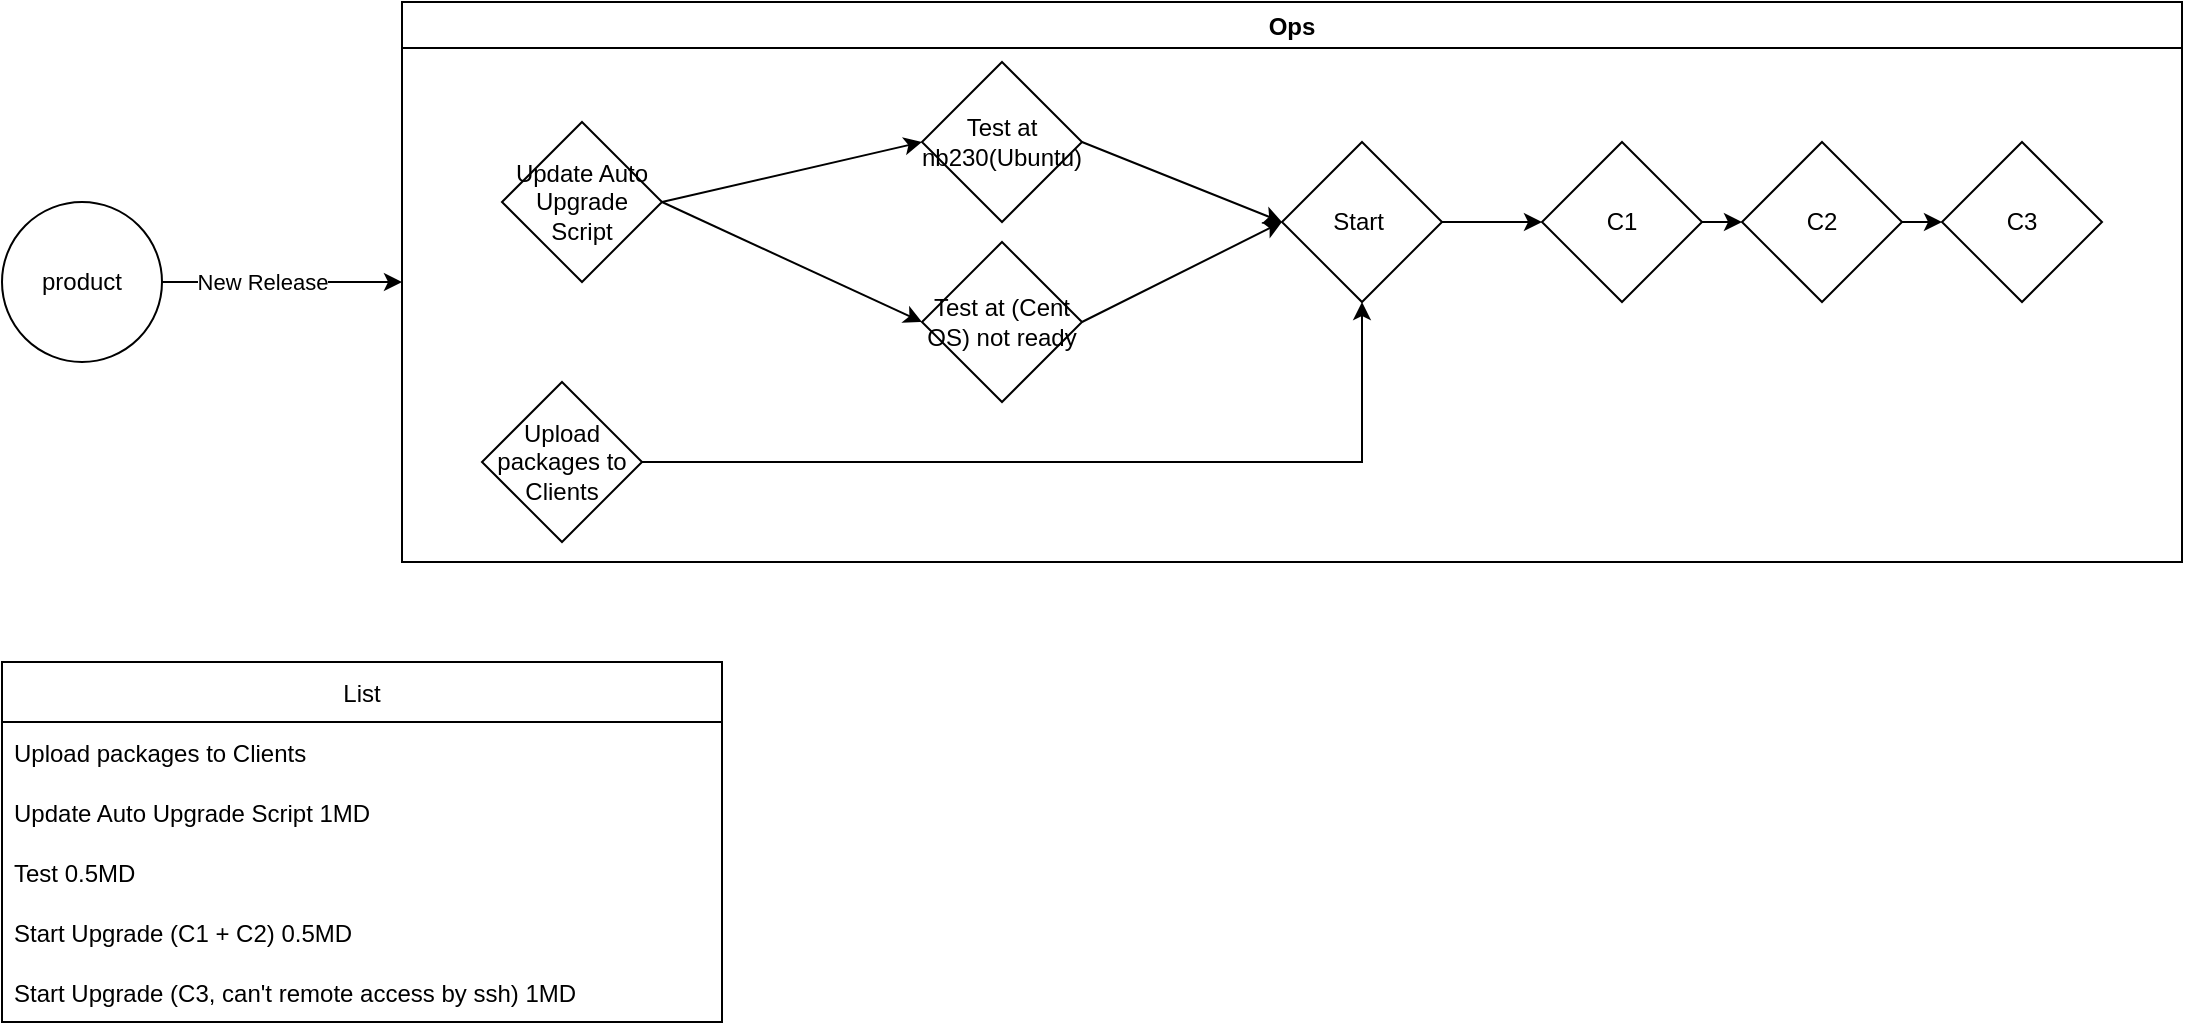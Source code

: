 <mxfile version="15.5.9" type="github">
  <diagram id="WMZ49jixNT1sI_v1qL2q" name="Page-1">
    <mxGraphModel dx="1550" dy="832" grid="1" gridSize="10" guides="1" tooltips="1" connect="1" arrows="1" fold="1" page="1" pageScale="1" pageWidth="850" pageHeight="1100" math="0" shadow="0">
      <root>
        <mxCell id="0" />
        <mxCell id="1" parent="0" />
        <mxCell id="ybdO_HFeEsixN0G0Ifar-1" value="product" style="ellipse;whiteSpace=wrap;html=1;aspect=fixed;" vertex="1" parent="1">
          <mxGeometry x="40" y="320" width="80" height="80" as="geometry" />
        </mxCell>
        <mxCell id="ybdO_HFeEsixN0G0Ifar-2" value="" style="endArrow=classic;html=1;rounded=0;exitX=1;exitY=0.5;exitDx=0;exitDy=0;entryX=0;entryY=0.5;entryDx=0;entryDy=0;" edge="1" parent="1" source="ybdO_HFeEsixN0G0Ifar-1" target="ybdO_HFeEsixN0G0Ifar-4">
          <mxGeometry width="50" height="50" relative="1" as="geometry">
            <mxPoint x="-40" y="100" as="sourcePoint" />
            <mxPoint x="-20" y="250" as="targetPoint" />
          </mxGeometry>
        </mxCell>
        <mxCell id="ybdO_HFeEsixN0G0Ifar-3" value="New Release" style="edgeLabel;html=1;align=center;verticalAlign=middle;resizable=0;points=[];" vertex="1" connectable="0" parent="ybdO_HFeEsixN0G0Ifar-2">
          <mxGeometry x="0.177" y="1" relative="1" as="geometry">
            <mxPoint x="-21" y="1" as="offset" />
          </mxGeometry>
        </mxCell>
        <mxCell id="ybdO_HFeEsixN0G0Ifar-4" value="Ops" style="swimlane;" vertex="1" parent="1">
          <mxGeometry x="240" y="220" width="890" height="280" as="geometry" />
        </mxCell>
        <mxCell id="ybdO_HFeEsixN0G0Ifar-5" value="Update Auto Upgrade Script" style="rhombus;whiteSpace=wrap;html=1;" vertex="1" parent="ybdO_HFeEsixN0G0Ifar-4">
          <mxGeometry x="50" y="60" width="80" height="80" as="geometry" />
        </mxCell>
        <mxCell id="ybdO_HFeEsixN0G0Ifar-6" value="" style="endArrow=classic;html=1;rounded=0;exitX=1;exitY=0.5;exitDx=0;exitDy=0;entryX=0;entryY=0.5;entryDx=0;entryDy=0;" edge="1" parent="ybdO_HFeEsixN0G0Ifar-4" source="ybdO_HFeEsixN0G0Ifar-5" target="ybdO_HFeEsixN0G0Ifar-8">
          <mxGeometry width="50" height="50" relative="1" as="geometry">
            <mxPoint x="60" y="210" as="sourcePoint" />
            <mxPoint x="290" y="100" as="targetPoint" />
          </mxGeometry>
        </mxCell>
        <mxCell id="ybdO_HFeEsixN0G0Ifar-8" value="Test at nb230(Ubuntu)" style="rhombus;whiteSpace=wrap;html=1;" vertex="1" parent="ybdO_HFeEsixN0G0Ifar-4">
          <mxGeometry x="260" y="30" width="80" height="80" as="geometry" />
        </mxCell>
        <mxCell id="ybdO_HFeEsixN0G0Ifar-10" value="Test at (Cent OS) not ready" style="rhombus;whiteSpace=wrap;html=1;" vertex="1" parent="ybdO_HFeEsixN0G0Ifar-4">
          <mxGeometry x="260" y="120" width="80" height="80" as="geometry" />
        </mxCell>
        <mxCell id="ybdO_HFeEsixN0G0Ifar-9" value="" style="endArrow=classic;html=1;rounded=0;exitX=1;exitY=0.5;exitDx=0;exitDy=0;entryX=0;entryY=0.5;entryDx=0;entryDy=0;" edge="1" parent="ybdO_HFeEsixN0G0Ifar-4" source="ybdO_HFeEsixN0G0Ifar-5" target="ybdO_HFeEsixN0G0Ifar-10">
          <mxGeometry width="50" height="50" relative="1" as="geometry">
            <mxPoint x="60" y="210" as="sourcePoint" />
            <mxPoint x="270" y="160" as="targetPoint" />
          </mxGeometry>
        </mxCell>
        <mxCell id="ybdO_HFeEsixN0G0Ifar-12" value="Start&amp;nbsp;" style="rhombus;whiteSpace=wrap;html=1;" vertex="1" parent="ybdO_HFeEsixN0G0Ifar-4">
          <mxGeometry x="440" y="70" width="80" height="80" as="geometry" />
        </mxCell>
        <mxCell id="ybdO_HFeEsixN0G0Ifar-11" value="" style="endArrow=classic;html=1;rounded=0;exitX=1;exitY=0.5;exitDx=0;exitDy=0;entryX=0;entryY=0.5;entryDx=0;entryDy=0;" edge="1" parent="ybdO_HFeEsixN0G0Ifar-4" source="ybdO_HFeEsixN0G0Ifar-10" target="ybdO_HFeEsixN0G0Ifar-12">
          <mxGeometry width="50" height="50" relative="1" as="geometry">
            <mxPoint x="60" y="210" as="sourcePoint" />
            <mxPoint x="420" y="120" as="targetPoint" />
          </mxGeometry>
        </mxCell>
        <mxCell id="ybdO_HFeEsixN0G0Ifar-13" value="" style="endArrow=classic;html=1;rounded=0;exitX=1;exitY=0.5;exitDx=0;exitDy=0;entryX=0;entryY=0.5;entryDx=0;entryDy=0;" edge="1" parent="ybdO_HFeEsixN0G0Ifar-4" source="ybdO_HFeEsixN0G0Ifar-8" target="ybdO_HFeEsixN0G0Ifar-12">
          <mxGeometry width="50" height="50" relative="1" as="geometry">
            <mxPoint x="60" y="210" as="sourcePoint" />
            <mxPoint x="110" y="160" as="targetPoint" />
          </mxGeometry>
        </mxCell>
        <mxCell id="ybdO_HFeEsixN0G0Ifar-15" value="C1" style="rhombus;whiteSpace=wrap;html=1;" vertex="1" parent="ybdO_HFeEsixN0G0Ifar-4">
          <mxGeometry x="570" y="70" width="80" height="80" as="geometry" />
        </mxCell>
        <mxCell id="ybdO_HFeEsixN0G0Ifar-14" value="" style="endArrow=classic;html=1;rounded=0;exitX=1;exitY=0.5;exitDx=0;exitDy=0;entryX=0;entryY=0.5;entryDx=0;entryDy=0;" edge="1" parent="ybdO_HFeEsixN0G0Ifar-4" source="ybdO_HFeEsixN0G0Ifar-12" target="ybdO_HFeEsixN0G0Ifar-15">
          <mxGeometry width="50" height="50" relative="1" as="geometry">
            <mxPoint x="60" y="210" as="sourcePoint" />
            <mxPoint x="600" y="110" as="targetPoint" />
          </mxGeometry>
        </mxCell>
        <mxCell id="ybdO_HFeEsixN0G0Ifar-16" value="C2" style="rhombus;whiteSpace=wrap;html=1;" vertex="1" parent="ybdO_HFeEsixN0G0Ifar-4">
          <mxGeometry x="670" y="70" width="80" height="80" as="geometry" />
        </mxCell>
        <mxCell id="ybdO_HFeEsixN0G0Ifar-17" value="C3" style="rhombus;whiteSpace=wrap;html=1;" vertex="1" parent="ybdO_HFeEsixN0G0Ifar-4">
          <mxGeometry x="770" y="70" width="80" height="80" as="geometry" />
        </mxCell>
        <mxCell id="ybdO_HFeEsixN0G0Ifar-18" value="" style="endArrow=classic;html=1;rounded=0;exitX=1;exitY=0.5;exitDx=0;exitDy=0;entryX=0;entryY=0.5;entryDx=0;entryDy=0;" edge="1" parent="ybdO_HFeEsixN0G0Ifar-4" source="ybdO_HFeEsixN0G0Ifar-15" target="ybdO_HFeEsixN0G0Ifar-16">
          <mxGeometry width="50" height="50" relative="1" as="geometry">
            <mxPoint x="60" y="210" as="sourcePoint" />
            <mxPoint x="110" y="160" as="targetPoint" />
          </mxGeometry>
        </mxCell>
        <mxCell id="ybdO_HFeEsixN0G0Ifar-19" value="" style="endArrow=classic;html=1;rounded=0;exitX=1;exitY=0.5;exitDx=0;exitDy=0;entryX=0;entryY=0.5;entryDx=0;entryDy=0;" edge="1" parent="ybdO_HFeEsixN0G0Ifar-4" source="ybdO_HFeEsixN0G0Ifar-16" target="ybdO_HFeEsixN0G0Ifar-17">
          <mxGeometry width="50" height="50" relative="1" as="geometry">
            <mxPoint x="60" y="210" as="sourcePoint" />
            <mxPoint x="110" y="160" as="targetPoint" />
          </mxGeometry>
        </mxCell>
        <mxCell id="ybdO_HFeEsixN0G0Ifar-25" value="Upload packages to Clients" style="rhombus;whiteSpace=wrap;html=1;" vertex="1" parent="ybdO_HFeEsixN0G0Ifar-4">
          <mxGeometry x="40" y="190" width="80" height="80" as="geometry" />
        </mxCell>
        <mxCell id="ybdO_HFeEsixN0G0Ifar-27" value="" style="endArrow=classic;html=1;rounded=0;exitX=1;exitY=0.5;exitDx=0;exitDy=0;entryX=0.5;entryY=1;entryDx=0;entryDy=0;" edge="1" parent="ybdO_HFeEsixN0G0Ifar-4" source="ybdO_HFeEsixN0G0Ifar-25" target="ybdO_HFeEsixN0G0Ifar-12">
          <mxGeometry width="50" height="50" relative="1" as="geometry">
            <mxPoint x="440" y="160" as="sourcePoint" />
            <mxPoint x="490" y="110" as="targetPoint" />
            <Array as="points">
              <mxPoint x="480" y="230" />
            </Array>
          </mxGeometry>
        </mxCell>
        <mxCell id="ybdO_HFeEsixN0G0Ifar-20" value="List" style="swimlane;fontStyle=0;childLayout=stackLayout;horizontal=1;startSize=30;horizontalStack=0;resizeParent=1;resizeParentMax=0;resizeLast=0;collapsible=1;marginBottom=0;" vertex="1" parent="1">
          <mxGeometry x="40" y="550" width="360" height="180" as="geometry" />
        </mxCell>
        <mxCell id="ybdO_HFeEsixN0G0Ifar-34" value="Upload packages to Clients" style="text;strokeColor=none;fillColor=none;align=left;verticalAlign=middle;spacingLeft=4;spacingRight=4;overflow=hidden;points=[[0,0.5],[1,0.5]];portConstraint=eastwest;rotatable=0;" vertex="1" parent="ybdO_HFeEsixN0G0Ifar-20">
          <mxGeometry y="30" width="360" height="30" as="geometry" />
        </mxCell>
        <mxCell id="ybdO_HFeEsixN0G0Ifar-21" value="Update Auto Upgrade Script 1MD" style="text;strokeColor=none;fillColor=none;align=left;verticalAlign=middle;spacingLeft=4;spacingRight=4;overflow=hidden;points=[[0,0.5],[1,0.5]];portConstraint=eastwest;rotatable=0;" vertex="1" parent="ybdO_HFeEsixN0G0Ifar-20">
          <mxGeometry y="60" width="360" height="30" as="geometry" />
        </mxCell>
        <mxCell id="ybdO_HFeEsixN0G0Ifar-22" value="Test 0.5MD" style="text;strokeColor=none;fillColor=none;align=left;verticalAlign=middle;spacingLeft=4;spacingRight=4;overflow=hidden;points=[[0,0.5],[1,0.5]];portConstraint=eastwest;rotatable=0;" vertex="1" parent="ybdO_HFeEsixN0G0Ifar-20">
          <mxGeometry y="90" width="360" height="30" as="geometry" />
        </mxCell>
        <mxCell id="ybdO_HFeEsixN0G0Ifar-23" value="Start Upgrade (C1 + C2) 0.5MD" style="text;strokeColor=none;fillColor=none;align=left;verticalAlign=middle;spacingLeft=4;spacingRight=4;overflow=hidden;points=[[0,0.5],[1,0.5]];portConstraint=eastwest;rotatable=0;" vertex="1" parent="ybdO_HFeEsixN0G0Ifar-20">
          <mxGeometry y="120" width="360" height="30" as="geometry" />
        </mxCell>
        <mxCell id="ybdO_HFeEsixN0G0Ifar-24" value="Start Upgrade (C3, can&#39;t remote access by ssh) 1MD" style="text;strokeColor=none;fillColor=none;align=left;verticalAlign=middle;spacingLeft=4;spacingRight=4;overflow=hidden;points=[[0,0.5],[1,0.5]];portConstraint=eastwest;rotatable=0;" vertex="1" parent="ybdO_HFeEsixN0G0Ifar-20">
          <mxGeometry y="150" width="360" height="30" as="geometry" />
        </mxCell>
      </root>
    </mxGraphModel>
  </diagram>
</mxfile>
